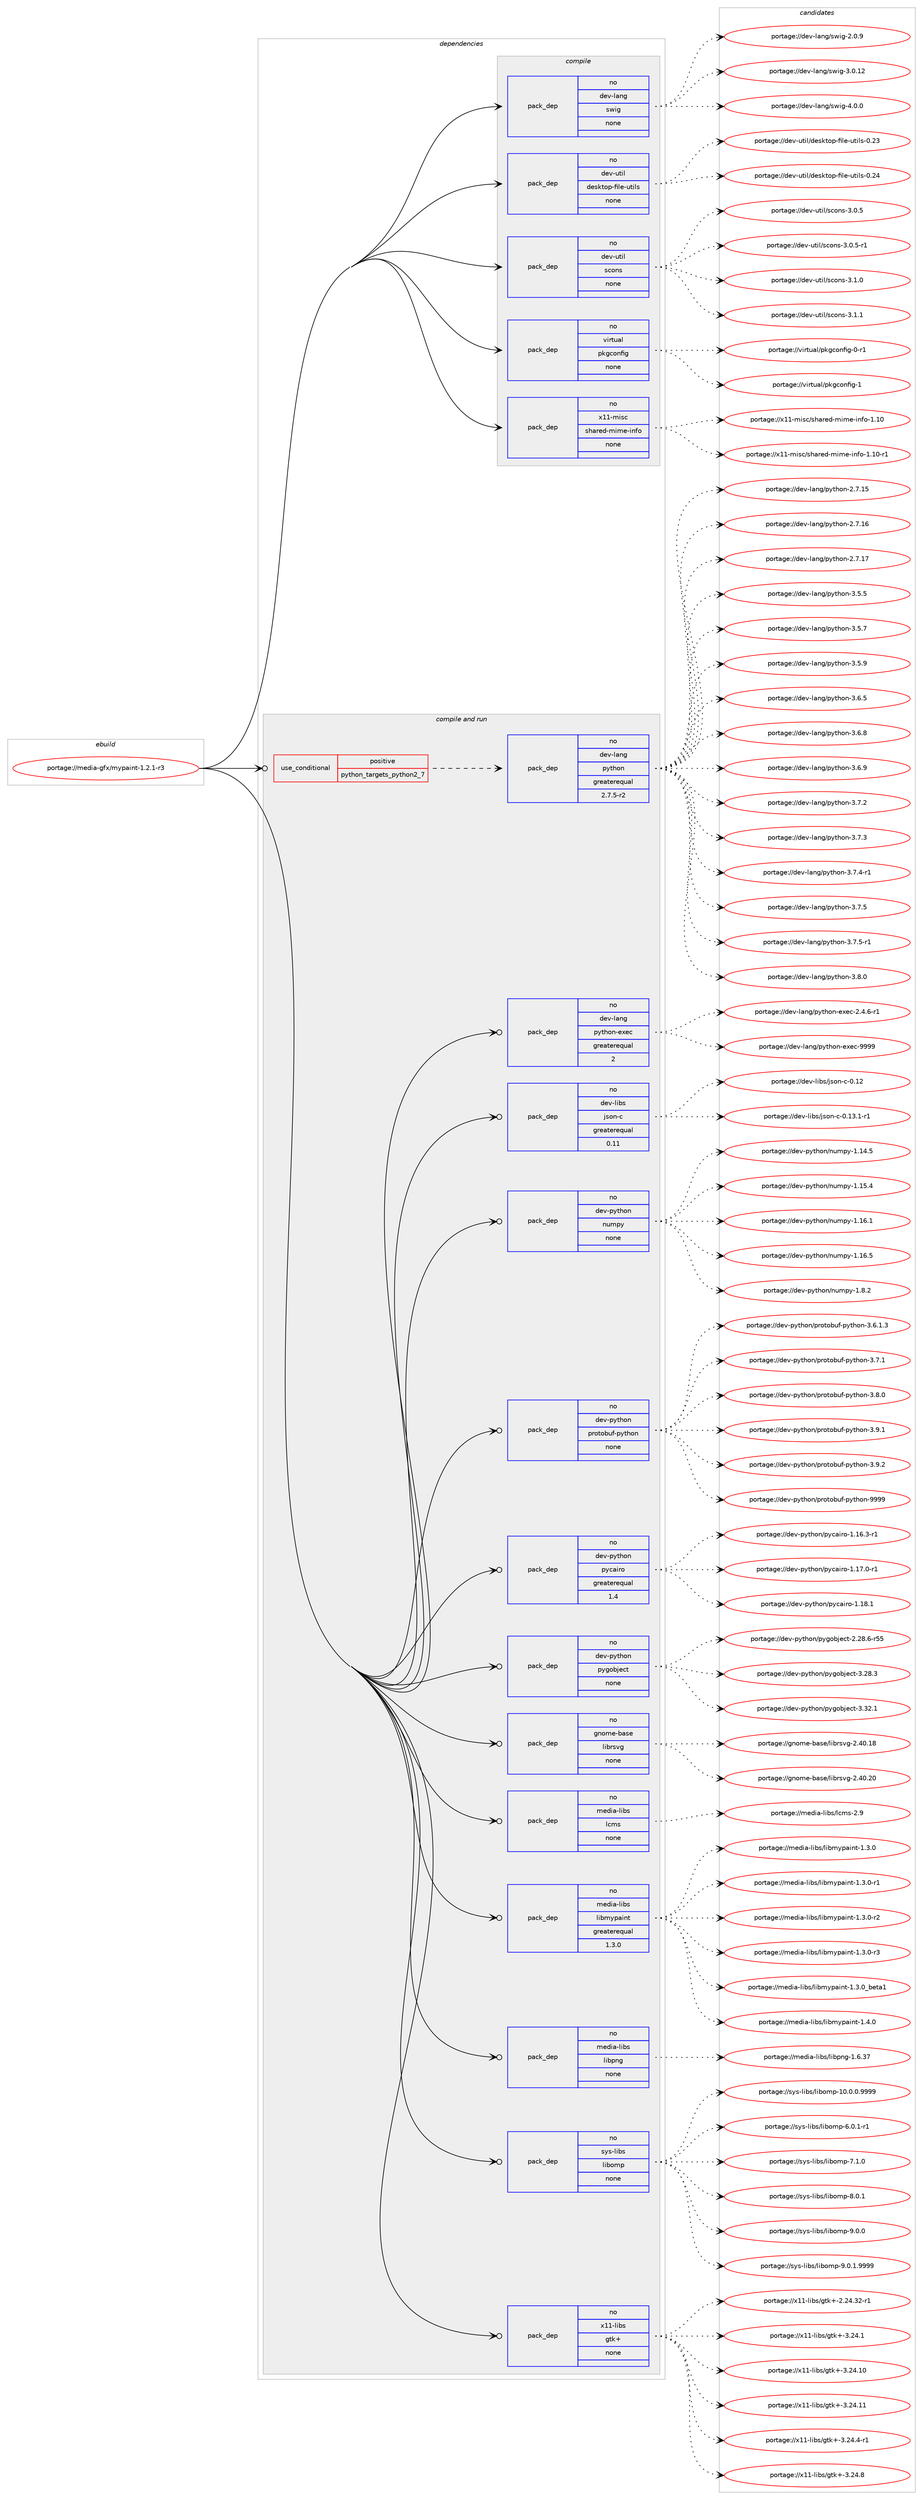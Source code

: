 digraph prolog {

# *************
# Graph options
# *************

newrank=true;
concentrate=true;
compound=true;
graph [rankdir=LR,fontname=Helvetica,fontsize=10,ranksep=1.5];#, ranksep=2.5, nodesep=0.2];
edge  [arrowhead=vee];
node  [fontname=Helvetica,fontsize=10];

# **********
# The ebuild
# **********

subgraph cluster_leftcol {
color=gray;
rank=same;
label=<<i>ebuild</i>>;
id [label="portage://media-gfx/mypaint-1.2.1-r3", color=red, width=4, href="../media-gfx/mypaint-1.2.1-r3.svg"];
}

# ****************
# The dependencies
# ****************

subgraph cluster_midcol {
color=gray;
label=<<i>dependencies</i>>;
subgraph cluster_compile {
fillcolor="#eeeeee";
style=filled;
label=<<i>compile</i>>;
subgraph pack231698 {
dependency315757 [label=<<TABLE BORDER="0" CELLBORDER="1" CELLSPACING="0" CELLPADDING="4" WIDTH="220"><TR><TD ROWSPAN="6" CELLPADDING="30">pack_dep</TD></TR><TR><TD WIDTH="110">no</TD></TR><TR><TD>dev-lang</TD></TR><TR><TD>swig</TD></TR><TR><TD>none</TD></TR><TR><TD></TD></TR></TABLE>>, shape=none, color=blue];
}
id:e -> dependency315757:w [weight=20,style="solid",arrowhead="vee"];
subgraph pack231699 {
dependency315758 [label=<<TABLE BORDER="0" CELLBORDER="1" CELLSPACING="0" CELLPADDING="4" WIDTH="220"><TR><TD ROWSPAN="6" CELLPADDING="30">pack_dep</TD></TR><TR><TD WIDTH="110">no</TD></TR><TR><TD>dev-util</TD></TR><TR><TD>desktop-file-utils</TD></TR><TR><TD>none</TD></TR><TR><TD></TD></TR></TABLE>>, shape=none, color=blue];
}
id:e -> dependency315758:w [weight=20,style="solid",arrowhead="vee"];
subgraph pack231700 {
dependency315759 [label=<<TABLE BORDER="0" CELLBORDER="1" CELLSPACING="0" CELLPADDING="4" WIDTH="220"><TR><TD ROWSPAN="6" CELLPADDING="30">pack_dep</TD></TR><TR><TD WIDTH="110">no</TD></TR><TR><TD>dev-util</TD></TR><TR><TD>scons</TD></TR><TR><TD>none</TD></TR><TR><TD></TD></TR></TABLE>>, shape=none, color=blue];
}
id:e -> dependency315759:w [weight=20,style="solid",arrowhead="vee"];
subgraph pack231701 {
dependency315760 [label=<<TABLE BORDER="0" CELLBORDER="1" CELLSPACING="0" CELLPADDING="4" WIDTH="220"><TR><TD ROWSPAN="6" CELLPADDING="30">pack_dep</TD></TR><TR><TD WIDTH="110">no</TD></TR><TR><TD>virtual</TD></TR><TR><TD>pkgconfig</TD></TR><TR><TD>none</TD></TR><TR><TD></TD></TR></TABLE>>, shape=none, color=blue];
}
id:e -> dependency315760:w [weight=20,style="solid",arrowhead="vee"];
subgraph pack231702 {
dependency315761 [label=<<TABLE BORDER="0" CELLBORDER="1" CELLSPACING="0" CELLPADDING="4" WIDTH="220"><TR><TD ROWSPAN="6" CELLPADDING="30">pack_dep</TD></TR><TR><TD WIDTH="110">no</TD></TR><TR><TD>x11-misc</TD></TR><TR><TD>shared-mime-info</TD></TR><TR><TD>none</TD></TR><TR><TD></TD></TR></TABLE>>, shape=none, color=blue];
}
id:e -> dependency315761:w [weight=20,style="solid",arrowhead="vee"];
}
subgraph cluster_compileandrun {
fillcolor="#eeeeee";
style=filled;
label=<<i>compile and run</i>>;
subgraph cond78967 {
dependency315762 [label=<<TABLE BORDER="0" CELLBORDER="1" CELLSPACING="0" CELLPADDING="4"><TR><TD ROWSPAN="3" CELLPADDING="10">use_conditional</TD></TR><TR><TD>positive</TD></TR><TR><TD>python_targets_python2_7</TD></TR></TABLE>>, shape=none, color=red];
subgraph pack231703 {
dependency315763 [label=<<TABLE BORDER="0" CELLBORDER="1" CELLSPACING="0" CELLPADDING="4" WIDTH="220"><TR><TD ROWSPAN="6" CELLPADDING="30">pack_dep</TD></TR><TR><TD WIDTH="110">no</TD></TR><TR><TD>dev-lang</TD></TR><TR><TD>python</TD></TR><TR><TD>greaterequal</TD></TR><TR><TD>2.7.5-r2</TD></TR></TABLE>>, shape=none, color=blue];
}
dependency315762:e -> dependency315763:w [weight=20,style="dashed",arrowhead="vee"];
}
id:e -> dependency315762:w [weight=20,style="solid",arrowhead="odotvee"];
subgraph pack231704 {
dependency315764 [label=<<TABLE BORDER="0" CELLBORDER="1" CELLSPACING="0" CELLPADDING="4" WIDTH="220"><TR><TD ROWSPAN="6" CELLPADDING="30">pack_dep</TD></TR><TR><TD WIDTH="110">no</TD></TR><TR><TD>dev-lang</TD></TR><TR><TD>python-exec</TD></TR><TR><TD>greaterequal</TD></TR><TR><TD>2</TD></TR></TABLE>>, shape=none, color=blue];
}
id:e -> dependency315764:w [weight=20,style="solid",arrowhead="odotvee"];
subgraph pack231705 {
dependency315765 [label=<<TABLE BORDER="0" CELLBORDER="1" CELLSPACING="0" CELLPADDING="4" WIDTH="220"><TR><TD ROWSPAN="6" CELLPADDING="30">pack_dep</TD></TR><TR><TD WIDTH="110">no</TD></TR><TR><TD>dev-libs</TD></TR><TR><TD>json-c</TD></TR><TR><TD>greaterequal</TD></TR><TR><TD>0.11</TD></TR></TABLE>>, shape=none, color=blue];
}
id:e -> dependency315765:w [weight=20,style="solid",arrowhead="odotvee"];
subgraph pack231706 {
dependency315766 [label=<<TABLE BORDER="0" CELLBORDER="1" CELLSPACING="0" CELLPADDING="4" WIDTH="220"><TR><TD ROWSPAN="6" CELLPADDING="30">pack_dep</TD></TR><TR><TD WIDTH="110">no</TD></TR><TR><TD>dev-python</TD></TR><TR><TD>numpy</TD></TR><TR><TD>none</TD></TR><TR><TD></TD></TR></TABLE>>, shape=none, color=blue];
}
id:e -> dependency315766:w [weight=20,style="solid",arrowhead="odotvee"];
subgraph pack231707 {
dependency315767 [label=<<TABLE BORDER="0" CELLBORDER="1" CELLSPACING="0" CELLPADDING="4" WIDTH="220"><TR><TD ROWSPAN="6" CELLPADDING="30">pack_dep</TD></TR><TR><TD WIDTH="110">no</TD></TR><TR><TD>dev-python</TD></TR><TR><TD>protobuf-python</TD></TR><TR><TD>none</TD></TR><TR><TD></TD></TR></TABLE>>, shape=none, color=blue];
}
id:e -> dependency315767:w [weight=20,style="solid",arrowhead="odotvee"];
subgraph pack231708 {
dependency315768 [label=<<TABLE BORDER="0" CELLBORDER="1" CELLSPACING="0" CELLPADDING="4" WIDTH="220"><TR><TD ROWSPAN="6" CELLPADDING="30">pack_dep</TD></TR><TR><TD WIDTH="110">no</TD></TR><TR><TD>dev-python</TD></TR><TR><TD>pycairo</TD></TR><TR><TD>greaterequal</TD></TR><TR><TD>1.4</TD></TR></TABLE>>, shape=none, color=blue];
}
id:e -> dependency315768:w [weight=20,style="solid",arrowhead="odotvee"];
subgraph pack231709 {
dependency315769 [label=<<TABLE BORDER="0" CELLBORDER="1" CELLSPACING="0" CELLPADDING="4" WIDTH="220"><TR><TD ROWSPAN="6" CELLPADDING="30">pack_dep</TD></TR><TR><TD WIDTH="110">no</TD></TR><TR><TD>dev-python</TD></TR><TR><TD>pygobject</TD></TR><TR><TD>none</TD></TR><TR><TD></TD></TR></TABLE>>, shape=none, color=blue];
}
id:e -> dependency315769:w [weight=20,style="solid",arrowhead="odotvee"];
subgraph pack231710 {
dependency315770 [label=<<TABLE BORDER="0" CELLBORDER="1" CELLSPACING="0" CELLPADDING="4" WIDTH="220"><TR><TD ROWSPAN="6" CELLPADDING="30">pack_dep</TD></TR><TR><TD WIDTH="110">no</TD></TR><TR><TD>gnome-base</TD></TR><TR><TD>librsvg</TD></TR><TR><TD>none</TD></TR><TR><TD></TD></TR></TABLE>>, shape=none, color=blue];
}
id:e -> dependency315770:w [weight=20,style="solid",arrowhead="odotvee"];
subgraph pack231711 {
dependency315771 [label=<<TABLE BORDER="0" CELLBORDER="1" CELLSPACING="0" CELLPADDING="4" WIDTH="220"><TR><TD ROWSPAN="6" CELLPADDING="30">pack_dep</TD></TR><TR><TD WIDTH="110">no</TD></TR><TR><TD>media-libs</TD></TR><TR><TD>lcms</TD></TR><TR><TD>none</TD></TR><TR><TD></TD></TR></TABLE>>, shape=none, color=blue];
}
id:e -> dependency315771:w [weight=20,style="solid",arrowhead="odotvee"];
subgraph pack231712 {
dependency315772 [label=<<TABLE BORDER="0" CELLBORDER="1" CELLSPACING="0" CELLPADDING="4" WIDTH="220"><TR><TD ROWSPAN="6" CELLPADDING="30">pack_dep</TD></TR><TR><TD WIDTH="110">no</TD></TR><TR><TD>media-libs</TD></TR><TR><TD>libmypaint</TD></TR><TR><TD>greaterequal</TD></TR><TR><TD>1.3.0</TD></TR></TABLE>>, shape=none, color=blue];
}
id:e -> dependency315772:w [weight=20,style="solid",arrowhead="odotvee"];
subgraph pack231713 {
dependency315773 [label=<<TABLE BORDER="0" CELLBORDER="1" CELLSPACING="0" CELLPADDING="4" WIDTH="220"><TR><TD ROWSPAN="6" CELLPADDING="30">pack_dep</TD></TR><TR><TD WIDTH="110">no</TD></TR><TR><TD>media-libs</TD></TR><TR><TD>libpng</TD></TR><TR><TD>none</TD></TR><TR><TD></TD></TR></TABLE>>, shape=none, color=blue];
}
id:e -> dependency315773:w [weight=20,style="solid",arrowhead="odotvee"];
subgraph pack231714 {
dependency315774 [label=<<TABLE BORDER="0" CELLBORDER="1" CELLSPACING="0" CELLPADDING="4" WIDTH="220"><TR><TD ROWSPAN="6" CELLPADDING="30">pack_dep</TD></TR><TR><TD WIDTH="110">no</TD></TR><TR><TD>sys-libs</TD></TR><TR><TD>libomp</TD></TR><TR><TD>none</TD></TR><TR><TD></TD></TR></TABLE>>, shape=none, color=blue];
}
id:e -> dependency315774:w [weight=20,style="solid",arrowhead="odotvee"];
subgraph pack231715 {
dependency315775 [label=<<TABLE BORDER="0" CELLBORDER="1" CELLSPACING="0" CELLPADDING="4" WIDTH="220"><TR><TD ROWSPAN="6" CELLPADDING="30">pack_dep</TD></TR><TR><TD WIDTH="110">no</TD></TR><TR><TD>x11-libs</TD></TR><TR><TD>gtk+</TD></TR><TR><TD>none</TD></TR><TR><TD></TD></TR></TABLE>>, shape=none, color=blue];
}
id:e -> dependency315775:w [weight=20,style="solid",arrowhead="odotvee"];
}
subgraph cluster_run {
fillcolor="#eeeeee";
style=filled;
label=<<i>run</i>>;
}
}

# **************
# The candidates
# **************

subgraph cluster_choices {
rank=same;
color=gray;
label=<<i>candidates</i>>;

subgraph choice231698 {
color=black;
nodesep=1;
choiceportage100101118451089711010347115119105103455046484657 [label="portage://dev-lang/swig-2.0.9", color=red, width=4,href="../dev-lang/swig-2.0.9.svg"];
choiceportage10010111845108971101034711511910510345514648464950 [label="portage://dev-lang/swig-3.0.12", color=red, width=4,href="../dev-lang/swig-3.0.12.svg"];
choiceportage100101118451089711010347115119105103455246484648 [label="portage://dev-lang/swig-4.0.0", color=red, width=4,href="../dev-lang/swig-4.0.0.svg"];
dependency315757:e -> choiceportage100101118451089711010347115119105103455046484657:w [style=dotted,weight="100"];
dependency315757:e -> choiceportage10010111845108971101034711511910510345514648464950:w [style=dotted,weight="100"];
dependency315757:e -> choiceportage100101118451089711010347115119105103455246484648:w [style=dotted,weight="100"];
}
subgraph choice231699 {
color=black;
nodesep=1;
choiceportage100101118451171161051084710010111510711611111245102105108101451171161051081154548465051 [label="portage://dev-util/desktop-file-utils-0.23", color=red, width=4,href="../dev-util/desktop-file-utils-0.23.svg"];
choiceportage100101118451171161051084710010111510711611111245102105108101451171161051081154548465052 [label="portage://dev-util/desktop-file-utils-0.24", color=red, width=4,href="../dev-util/desktop-file-utils-0.24.svg"];
dependency315758:e -> choiceportage100101118451171161051084710010111510711611111245102105108101451171161051081154548465051:w [style=dotted,weight="100"];
dependency315758:e -> choiceportage100101118451171161051084710010111510711611111245102105108101451171161051081154548465052:w [style=dotted,weight="100"];
}
subgraph choice231700 {
color=black;
nodesep=1;
choiceportage100101118451171161051084711599111110115455146484653 [label="portage://dev-util/scons-3.0.5", color=red, width=4,href="../dev-util/scons-3.0.5.svg"];
choiceportage1001011184511711610510847115991111101154551464846534511449 [label="portage://dev-util/scons-3.0.5-r1", color=red, width=4,href="../dev-util/scons-3.0.5-r1.svg"];
choiceportage100101118451171161051084711599111110115455146494648 [label="portage://dev-util/scons-3.1.0", color=red, width=4,href="../dev-util/scons-3.1.0.svg"];
choiceportage100101118451171161051084711599111110115455146494649 [label="portage://dev-util/scons-3.1.1", color=red, width=4,href="../dev-util/scons-3.1.1.svg"];
dependency315759:e -> choiceportage100101118451171161051084711599111110115455146484653:w [style=dotted,weight="100"];
dependency315759:e -> choiceportage1001011184511711610510847115991111101154551464846534511449:w [style=dotted,weight="100"];
dependency315759:e -> choiceportage100101118451171161051084711599111110115455146494648:w [style=dotted,weight="100"];
dependency315759:e -> choiceportage100101118451171161051084711599111110115455146494649:w [style=dotted,weight="100"];
}
subgraph choice231701 {
color=black;
nodesep=1;
choiceportage11810511411611797108471121071039911111010210510345484511449 [label="portage://virtual/pkgconfig-0-r1", color=red, width=4,href="../virtual/pkgconfig-0-r1.svg"];
choiceportage1181051141161179710847112107103991111101021051034549 [label="portage://virtual/pkgconfig-1", color=red, width=4,href="../virtual/pkgconfig-1.svg"];
dependency315760:e -> choiceportage11810511411611797108471121071039911111010210510345484511449:w [style=dotted,weight="100"];
dependency315760:e -> choiceportage1181051141161179710847112107103991111101021051034549:w [style=dotted,weight="100"];
}
subgraph choice231702 {
color=black;
nodesep=1;
choiceportage12049494510910511599471151049711410110045109105109101451051101021114549464948 [label="portage://x11-misc/shared-mime-info-1.10", color=red, width=4,href="../x11-misc/shared-mime-info-1.10.svg"];
choiceportage120494945109105115994711510497114101100451091051091014510511010211145494649484511449 [label="portage://x11-misc/shared-mime-info-1.10-r1", color=red, width=4,href="../x11-misc/shared-mime-info-1.10-r1.svg"];
dependency315761:e -> choiceportage12049494510910511599471151049711410110045109105109101451051101021114549464948:w [style=dotted,weight="100"];
dependency315761:e -> choiceportage120494945109105115994711510497114101100451091051091014510511010211145494649484511449:w [style=dotted,weight="100"];
}
subgraph choice231703 {
color=black;
nodesep=1;
choiceportage10010111845108971101034711212111610411111045504655464953 [label="portage://dev-lang/python-2.7.15", color=red, width=4,href="../dev-lang/python-2.7.15.svg"];
choiceportage10010111845108971101034711212111610411111045504655464954 [label="portage://dev-lang/python-2.7.16", color=red, width=4,href="../dev-lang/python-2.7.16.svg"];
choiceportage10010111845108971101034711212111610411111045504655464955 [label="portage://dev-lang/python-2.7.17", color=red, width=4,href="../dev-lang/python-2.7.17.svg"];
choiceportage100101118451089711010347112121116104111110455146534653 [label="portage://dev-lang/python-3.5.5", color=red, width=4,href="../dev-lang/python-3.5.5.svg"];
choiceportage100101118451089711010347112121116104111110455146534655 [label="portage://dev-lang/python-3.5.7", color=red, width=4,href="../dev-lang/python-3.5.7.svg"];
choiceportage100101118451089711010347112121116104111110455146534657 [label="portage://dev-lang/python-3.5.9", color=red, width=4,href="../dev-lang/python-3.5.9.svg"];
choiceportage100101118451089711010347112121116104111110455146544653 [label="portage://dev-lang/python-3.6.5", color=red, width=4,href="../dev-lang/python-3.6.5.svg"];
choiceportage100101118451089711010347112121116104111110455146544656 [label="portage://dev-lang/python-3.6.8", color=red, width=4,href="../dev-lang/python-3.6.8.svg"];
choiceportage100101118451089711010347112121116104111110455146544657 [label="portage://dev-lang/python-3.6.9", color=red, width=4,href="../dev-lang/python-3.6.9.svg"];
choiceportage100101118451089711010347112121116104111110455146554650 [label="portage://dev-lang/python-3.7.2", color=red, width=4,href="../dev-lang/python-3.7.2.svg"];
choiceportage100101118451089711010347112121116104111110455146554651 [label="portage://dev-lang/python-3.7.3", color=red, width=4,href="../dev-lang/python-3.7.3.svg"];
choiceportage1001011184510897110103471121211161041111104551465546524511449 [label="portage://dev-lang/python-3.7.4-r1", color=red, width=4,href="../dev-lang/python-3.7.4-r1.svg"];
choiceportage100101118451089711010347112121116104111110455146554653 [label="portage://dev-lang/python-3.7.5", color=red, width=4,href="../dev-lang/python-3.7.5.svg"];
choiceportage1001011184510897110103471121211161041111104551465546534511449 [label="portage://dev-lang/python-3.7.5-r1", color=red, width=4,href="../dev-lang/python-3.7.5-r1.svg"];
choiceportage100101118451089711010347112121116104111110455146564648 [label="portage://dev-lang/python-3.8.0", color=red, width=4,href="../dev-lang/python-3.8.0.svg"];
dependency315763:e -> choiceportage10010111845108971101034711212111610411111045504655464953:w [style=dotted,weight="100"];
dependency315763:e -> choiceportage10010111845108971101034711212111610411111045504655464954:w [style=dotted,weight="100"];
dependency315763:e -> choiceportage10010111845108971101034711212111610411111045504655464955:w [style=dotted,weight="100"];
dependency315763:e -> choiceportage100101118451089711010347112121116104111110455146534653:w [style=dotted,weight="100"];
dependency315763:e -> choiceportage100101118451089711010347112121116104111110455146534655:w [style=dotted,weight="100"];
dependency315763:e -> choiceportage100101118451089711010347112121116104111110455146534657:w [style=dotted,weight="100"];
dependency315763:e -> choiceportage100101118451089711010347112121116104111110455146544653:w [style=dotted,weight="100"];
dependency315763:e -> choiceportage100101118451089711010347112121116104111110455146544656:w [style=dotted,weight="100"];
dependency315763:e -> choiceportage100101118451089711010347112121116104111110455146544657:w [style=dotted,weight="100"];
dependency315763:e -> choiceportage100101118451089711010347112121116104111110455146554650:w [style=dotted,weight="100"];
dependency315763:e -> choiceportage100101118451089711010347112121116104111110455146554651:w [style=dotted,weight="100"];
dependency315763:e -> choiceportage1001011184510897110103471121211161041111104551465546524511449:w [style=dotted,weight="100"];
dependency315763:e -> choiceportage100101118451089711010347112121116104111110455146554653:w [style=dotted,weight="100"];
dependency315763:e -> choiceportage1001011184510897110103471121211161041111104551465546534511449:w [style=dotted,weight="100"];
dependency315763:e -> choiceportage100101118451089711010347112121116104111110455146564648:w [style=dotted,weight="100"];
}
subgraph choice231704 {
color=black;
nodesep=1;
choiceportage10010111845108971101034711212111610411111045101120101994550465246544511449 [label="portage://dev-lang/python-exec-2.4.6-r1", color=red, width=4,href="../dev-lang/python-exec-2.4.6-r1.svg"];
choiceportage10010111845108971101034711212111610411111045101120101994557575757 [label="portage://dev-lang/python-exec-9999", color=red, width=4,href="../dev-lang/python-exec-9999.svg"];
dependency315764:e -> choiceportage10010111845108971101034711212111610411111045101120101994550465246544511449:w [style=dotted,weight="100"];
dependency315764:e -> choiceportage10010111845108971101034711212111610411111045101120101994557575757:w [style=dotted,weight="100"];
}
subgraph choice231705 {
color=black;
nodesep=1;
choiceportage10010111845108105981154710611511111045994548464950 [label="portage://dev-libs/json-c-0.12", color=red, width=4,href="../dev-libs/json-c-0.12.svg"];
choiceportage1001011184510810598115471061151111104599454846495146494511449 [label="portage://dev-libs/json-c-0.13.1-r1", color=red, width=4,href="../dev-libs/json-c-0.13.1-r1.svg"];
dependency315765:e -> choiceportage10010111845108105981154710611511111045994548464950:w [style=dotted,weight="100"];
dependency315765:e -> choiceportage1001011184510810598115471061151111104599454846495146494511449:w [style=dotted,weight="100"];
}
subgraph choice231706 {
color=black;
nodesep=1;
choiceportage100101118451121211161041111104711011710911212145494649524653 [label="portage://dev-python/numpy-1.14.5", color=red, width=4,href="../dev-python/numpy-1.14.5.svg"];
choiceportage100101118451121211161041111104711011710911212145494649534652 [label="portage://dev-python/numpy-1.15.4", color=red, width=4,href="../dev-python/numpy-1.15.4.svg"];
choiceportage100101118451121211161041111104711011710911212145494649544649 [label="portage://dev-python/numpy-1.16.1", color=red, width=4,href="../dev-python/numpy-1.16.1.svg"];
choiceportage100101118451121211161041111104711011710911212145494649544653 [label="portage://dev-python/numpy-1.16.5", color=red, width=4,href="../dev-python/numpy-1.16.5.svg"];
choiceportage1001011184511212111610411111047110117109112121454946564650 [label="portage://dev-python/numpy-1.8.2", color=red, width=4,href="../dev-python/numpy-1.8.2.svg"];
dependency315766:e -> choiceportage100101118451121211161041111104711011710911212145494649524653:w [style=dotted,weight="100"];
dependency315766:e -> choiceportage100101118451121211161041111104711011710911212145494649534652:w [style=dotted,weight="100"];
dependency315766:e -> choiceportage100101118451121211161041111104711011710911212145494649544649:w [style=dotted,weight="100"];
dependency315766:e -> choiceportage100101118451121211161041111104711011710911212145494649544653:w [style=dotted,weight="100"];
dependency315766:e -> choiceportage1001011184511212111610411111047110117109112121454946564650:w [style=dotted,weight="100"];
}
subgraph choice231707 {
color=black;
nodesep=1;
choiceportage100101118451121211161041111104711211411111611198117102451121211161041111104551465446494651 [label="portage://dev-python/protobuf-python-3.6.1.3", color=red, width=4,href="../dev-python/protobuf-python-3.6.1.3.svg"];
choiceportage10010111845112121116104111110471121141111161119811710245112121116104111110455146554649 [label="portage://dev-python/protobuf-python-3.7.1", color=red, width=4,href="../dev-python/protobuf-python-3.7.1.svg"];
choiceportage10010111845112121116104111110471121141111161119811710245112121116104111110455146564648 [label="portage://dev-python/protobuf-python-3.8.0", color=red, width=4,href="../dev-python/protobuf-python-3.8.0.svg"];
choiceportage10010111845112121116104111110471121141111161119811710245112121116104111110455146574649 [label="portage://dev-python/protobuf-python-3.9.1", color=red, width=4,href="../dev-python/protobuf-python-3.9.1.svg"];
choiceportage10010111845112121116104111110471121141111161119811710245112121116104111110455146574650 [label="portage://dev-python/protobuf-python-3.9.2", color=red, width=4,href="../dev-python/protobuf-python-3.9.2.svg"];
choiceportage100101118451121211161041111104711211411111611198117102451121211161041111104557575757 [label="portage://dev-python/protobuf-python-9999", color=red, width=4,href="../dev-python/protobuf-python-9999.svg"];
dependency315767:e -> choiceportage100101118451121211161041111104711211411111611198117102451121211161041111104551465446494651:w [style=dotted,weight="100"];
dependency315767:e -> choiceportage10010111845112121116104111110471121141111161119811710245112121116104111110455146554649:w [style=dotted,weight="100"];
dependency315767:e -> choiceportage10010111845112121116104111110471121141111161119811710245112121116104111110455146564648:w [style=dotted,weight="100"];
dependency315767:e -> choiceportage10010111845112121116104111110471121141111161119811710245112121116104111110455146574649:w [style=dotted,weight="100"];
dependency315767:e -> choiceportage10010111845112121116104111110471121141111161119811710245112121116104111110455146574650:w [style=dotted,weight="100"];
dependency315767:e -> choiceportage100101118451121211161041111104711211411111611198117102451121211161041111104557575757:w [style=dotted,weight="100"];
}
subgraph choice231708 {
color=black;
nodesep=1;
choiceportage10010111845112121116104111110471121219997105114111454946495446514511449 [label="portage://dev-python/pycairo-1.16.3-r1", color=red, width=4,href="../dev-python/pycairo-1.16.3-r1.svg"];
choiceportage10010111845112121116104111110471121219997105114111454946495546484511449 [label="portage://dev-python/pycairo-1.17.0-r1", color=red, width=4,href="../dev-python/pycairo-1.17.0-r1.svg"];
choiceportage1001011184511212111610411111047112121999710511411145494649564649 [label="portage://dev-python/pycairo-1.18.1", color=red, width=4,href="../dev-python/pycairo-1.18.1.svg"];
dependency315768:e -> choiceportage10010111845112121116104111110471121219997105114111454946495446514511449:w [style=dotted,weight="100"];
dependency315768:e -> choiceportage10010111845112121116104111110471121219997105114111454946495546484511449:w [style=dotted,weight="100"];
dependency315768:e -> choiceportage1001011184511212111610411111047112121999710511411145494649564649:w [style=dotted,weight="100"];
}
subgraph choice231709 {
color=black;
nodesep=1;
choiceportage1001011184511212111610411111047112121103111981061019911645504650564654451145353 [label="portage://dev-python/pygobject-2.28.6-r55", color=red, width=4,href="../dev-python/pygobject-2.28.6-r55.svg"];
choiceportage1001011184511212111610411111047112121103111981061019911645514650564651 [label="portage://dev-python/pygobject-3.28.3", color=red, width=4,href="../dev-python/pygobject-3.28.3.svg"];
choiceportage1001011184511212111610411111047112121103111981061019911645514651504649 [label="portage://dev-python/pygobject-3.32.1", color=red, width=4,href="../dev-python/pygobject-3.32.1.svg"];
dependency315769:e -> choiceportage1001011184511212111610411111047112121103111981061019911645504650564654451145353:w [style=dotted,weight="100"];
dependency315769:e -> choiceportage1001011184511212111610411111047112121103111981061019911645514650564651:w [style=dotted,weight="100"];
dependency315769:e -> choiceportage1001011184511212111610411111047112121103111981061019911645514651504649:w [style=dotted,weight="100"];
}
subgraph choice231710 {
color=black;
nodesep=1;
choiceportage10311011110910145989711510147108105981141151181034550465248464956 [label="portage://gnome-base/librsvg-2.40.18", color=red, width=4,href="../gnome-base/librsvg-2.40.18.svg"];
choiceportage10311011110910145989711510147108105981141151181034550465248465048 [label="portage://gnome-base/librsvg-2.40.20", color=red, width=4,href="../gnome-base/librsvg-2.40.20.svg"];
dependency315770:e -> choiceportage10311011110910145989711510147108105981141151181034550465248464956:w [style=dotted,weight="100"];
dependency315770:e -> choiceportage10311011110910145989711510147108105981141151181034550465248465048:w [style=dotted,weight="100"];
}
subgraph choice231711 {
color=black;
nodesep=1;
choiceportage109101100105974510810598115471089910911545504657 [label="portage://media-libs/lcms-2.9", color=red, width=4,href="../media-libs/lcms-2.9.svg"];
dependency315771:e -> choiceportage109101100105974510810598115471089910911545504657:w [style=dotted,weight="100"];
}
subgraph choice231712 {
color=black;
nodesep=1;
choiceportage109101100105974510810598115471081059810912111297105110116454946514648 [label="portage://media-libs/libmypaint-1.3.0", color=red, width=4,href="../media-libs/libmypaint-1.3.0.svg"];
choiceportage1091011001059745108105981154710810598109121112971051101164549465146484511449 [label="portage://media-libs/libmypaint-1.3.0-r1", color=red, width=4,href="../media-libs/libmypaint-1.3.0-r1.svg"];
choiceportage1091011001059745108105981154710810598109121112971051101164549465146484511450 [label="portage://media-libs/libmypaint-1.3.0-r2", color=red, width=4,href="../media-libs/libmypaint-1.3.0-r2.svg"];
choiceportage1091011001059745108105981154710810598109121112971051101164549465146484511451 [label="portage://media-libs/libmypaint-1.3.0-r3", color=red, width=4,href="../media-libs/libmypaint-1.3.0-r3.svg"];
choiceportage10910110010597451081059811547108105981091211129710511011645494651464895981011169749 [label="portage://media-libs/libmypaint-1.3.0_beta1", color=red, width=4,href="../media-libs/libmypaint-1.3.0_beta1.svg"];
choiceportage109101100105974510810598115471081059810912111297105110116454946524648 [label="portage://media-libs/libmypaint-1.4.0", color=red, width=4,href="../media-libs/libmypaint-1.4.0.svg"];
dependency315772:e -> choiceportage109101100105974510810598115471081059810912111297105110116454946514648:w [style=dotted,weight="100"];
dependency315772:e -> choiceportage1091011001059745108105981154710810598109121112971051101164549465146484511449:w [style=dotted,weight="100"];
dependency315772:e -> choiceportage1091011001059745108105981154710810598109121112971051101164549465146484511450:w [style=dotted,weight="100"];
dependency315772:e -> choiceportage1091011001059745108105981154710810598109121112971051101164549465146484511451:w [style=dotted,weight="100"];
dependency315772:e -> choiceportage10910110010597451081059811547108105981091211129710511011645494651464895981011169749:w [style=dotted,weight="100"];
dependency315772:e -> choiceportage109101100105974510810598115471081059810912111297105110116454946524648:w [style=dotted,weight="100"];
}
subgraph choice231713 {
color=black;
nodesep=1;
choiceportage109101100105974510810598115471081059811211010345494654465155 [label="portage://media-libs/libpng-1.6.37", color=red, width=4,href="../media-libs/libpng-1.6.37.svg"];
dependency315773:e -> choiceportage109101100105974510810598115471081059811211010345494654465155:w [style=dotted,weight="100"];
}
subgraph choice231714 {
color=black;
nodesep=1;
choiceportage11512111545108105981154710810598111109112454948464846484657575757 [label="portage://sys-libs/libomp-10.0.0.9999", color=red, width=4,href="../sys-libs/libomp-10.0.0.9999.svg"];
choiceportage115121115451081059811547108105981111091124554464846494511449 [label="portage://sys-libs/libomp-6.0.1-r1", color=red, width=4,href="../sys-libs/libomp-6.0.1-r1.svg"];
choiceportage11512111545108105981154710810598111109112455546494648 [label="portage://sys-libs/libomp-7.1.0", color=red, width=4,href="../sys-libs/libomp-7.1.0.svg"];
choiceportage11512111545108105981154710810598111109112455646484649 [label="portage://sys-libs/libomp-8.0.1", color=red, width=4,href="../sys-libs/libomp-8.0.1.svg"];
choiceportage11512111545108105981154710810598111109112455746484648 [label="portage://sys-libs/libomp-9.0.0", color=red, width=4,href="../sys-libs/libomp-9.0.0.svg"];
choiceportage115121115451081059811547108105981111091124557464846494657575757 [label="portage://sys-libs/libomp-9.0.1.9999", color=red, width=4,href="../sys-libs/libomp-9.0.1.9999.svg"];
dependency315774:e -> choiceportage11512111545108105981154710810598111109112454948464846484657575757:w [style=dotted,weight="100"];
dependency315774:e -> choiceportage115121115451081059811547108105981111091124554464846494511449:w [style=dotted,weight="100"];
dependency315774:e -> choiceportage11512111545108105981154710810598111109112455546494648:w [style=dotted,weight="100"];
dependency315774:e -> choiceportage11512111545108105981154710810598111109112455646484649:w [style=dotted,weight="100"];
dependency315774:e -> choiceportage11512111545108105981154710810598111109112455746484648:w [style=dotted,weight="100"];
dependency315774:e -> choiceportage115121115451081059811547108105981111091124557464846494657575757:w [style=dotted,weight="100"];
}
subgraph choice231715 {
color=black;
nodesep=1;
choiceportage12049494510810598115471031161074345504650524651504511449 [label="portage://x11-libs/gtk+-2.24.32-r1", color=red, width=4,href="../x11-libs/gtk+-2.24.32-r1.svg"];
choiceportage12049494510810598115471031161074345514650524649 [label="portage://x11-libs/gtk+-3.24.1", color=red, width=4,href="../x11-libs/gtk+-3.24.1.svg"];
choiceportage1204949451081059811547103116107434551465052464948 [label="portage://x11-libs/gtk+-3.24.10", color=red, width=4,href="../x11-libs/gtk+-3.24.10.svg"];
choiceportage1204949451081059811547103116107434551465052464949 [label="portage://x11-libs/gtk+-3.24.11", color=red, width=4,href="../x11-libs/gtk+-3.24.11.svg"];
choiceportage120494945108105981154710311610743455146505246524511449 [label="portage://x11-libs/gtk+-3.24.4-r1", color=red, width=4,href="../x11-libs/gtk+-3.24.4-r1.svg"];
choiceportage12049494510810598115471031161074345514650524656 [label="portage://x11-libs/gtk+-3.24.8", color=red, width=4,href="../x11-libs/gtk+-3.24.8.svg"];
dependency315775:e -> choiceportage12049494510810598115471031161074345504650524651504511449:w [style=dotted,weight="100"];
dependency315775:e -> choiceportage12049494510810598115471031161074345514650524649:w [style=dotted,weight="100"];
dependency315775:e -> choiceportage1204949451081059811547103116107434551465052464948:w [style=dotted,weight="100"];
dependency315775:e -> choiceportage1204949451081059811547103116107434551465052464949:w [style=dotted,weight="100"];
dependency315775:e -> choiceportage120494945108105981154710311610743455146505246524511449:w [style=dotted,weight="100"];
dependency315775:e -> choiceportage12049494510810598115471031161074345514650524656:w [style=dotted,weight="100"];
}
}

}
